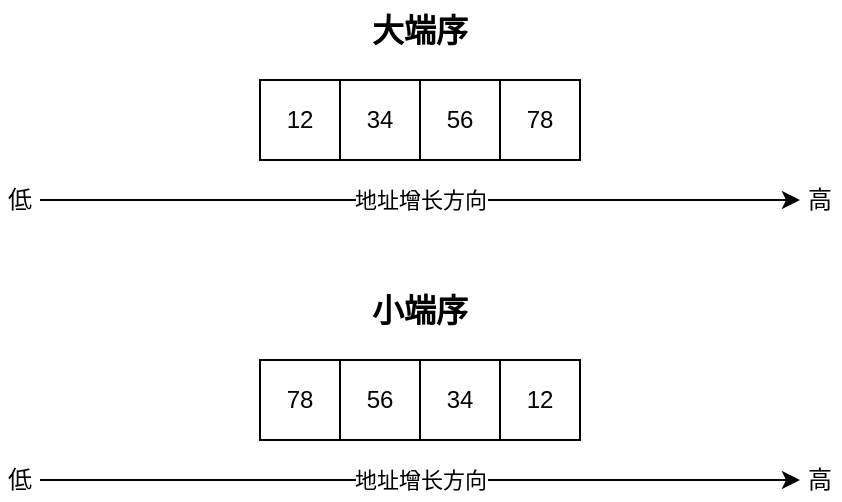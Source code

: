 <mxfile version="17.4.5" type="github"><diagram id="eBQPCb0YlvUGK7OCcRBO" name="第 1 页"><mxGraphModel dx="1420" dy="762" grid="1" gridSize="10" guides="1" tooltips="1" connect="1" arrows="1" fold="1" page="1" pageScale="1" pageWidth="2336" pageHeight="1654" math="0" shadow="0"><root><mxCell id="0"/><mxCell id="1" parent="0"/><mxCell id="uqI-usWITCYmONnhEh7c-1" value="" style="shape=table;startSize=0;container=1;collapsible=0;childLayout=tableLayout;" parent="1" vertex="1"><mxGeometry x="560" y="400" width="160" height="40" as="geometry"/></mxCell><mxCell id="uqI-usWITCYmONnhEh7c-2" value="" style="shape=tableRow;horizontal=0;startSize=0;swimlaneHead=0;swimlaneBody=0;top=0;left=0;bottom=0;right=0;collapsible=0;dropTarget=0;fillColor=none;points=[[0,0.5],[1,0.5]];portConstraint=eastwest;" parent="uqI-usWITCYmONnhEh7c-1" vertex="1"><mxGeometry width="160" height="40" as="geometry"/></mxCell><mxCell id="uqI-usWITCYmONnhEh7c-3" value="12" style="shape=partialRectangle;html=1;whiteSpace=wrap;connectable=0;overflow=hidden;fillColor=none;top=0;left=0;bottom=0;right=0;pointerEvents=1;" parent="uqI-usWITCYmONnhEh7c-2" vertex="1"><mxGeometry width="40" height="40" as="geometry"><mxRectangle width="40" height="40" as="alternateBounds"/></mxGeometry></mxCell><mxCell id="uqI-usWITCYmONnhEh7c-4" value="34" style="shape=partialRectangle;html=1;whiteSpace=wrap;connectable=0;overflow=hidden;fillColor=none;top=0;left=0;bottom=0;right=0;pointerEvents=1;" parent="uqI-usWITCYmONnhEh7c-2" vertex="1"><mxGeometry x="40" width="40" height="40" as="geometry"><mxRectangle width="40" height="40" as="alternateBounds"/></mxGeometry></mxCell><mxCell id="uqI-usWITCYmONnhEh7c-5" value="56" style="shape=partialRectangle;html=1;whiteSpace=wrap;connectable=0;overflow=hidden;fillColor=none;top=0;left=0;bottom=0;right=0;pointerEvents=1;" parent="uqI-usWITCYmONnhEh7c-2" vertex="1"><mxGeometry x="80" width="40" height="40" as="geometry"><mxRectangle width="40" height="40" as="alternateBounds"/></mxGeometry></mxCell><mxCell id="uqI-usWITCYmONnhEh7c-6" value="78" style="shape=partialRectangle;html=1;whiteSpace=wrap;connectable=0;overflow=hidden;fillColor=none;top=0;left=0;bottom=0;right=0;pointerEvents=1;" parent="uqI-usWITCYmONnhEh7c-2" vertex="1"><mxGeometry x="120" width="40" height="40" as="geometry"><mxRectangle width="40" height="40" as="alternateBounds"/></mxGeometry></mxCell><mxCell id="uqI-usWITCYmONnhEh7c-31" value="地址增长方向" style="endArrow=classic;html=1;rounded=0;" parent="1" edge="1"><mxGeometry width="50" height="50" relative="1" as="geometry"><mxPoint x="450" y="460" as="sourcePoint"/><mxPoint x="830" y="460" as="targetPoint"/></mxGeometry></mxCell><mxCell id="uqI-usWITCYmONnhEh7c-32" value="低" style="text;html=1;strokeColor=none;fillColor=none;align=center;verticalAlign=middle;whiteSpace=wrap;rounded=0;" parent="1" vertex="1"><mxGeometry x="430" y="450" width="20" height="20" as="geometry"/></mxCell><mxCell id="uqI-usWITCYmONnhEh7c-33" value="高" style="text;html=1;strokeColor=none;fillColor=none;align=center;verticalAlign=middle;whiteSpace=wrap;rounded=0;" parent="1" vertex="1"><mxGeometry x="830" y="450" width="20" height="20" as="geometry"/></mxCell><mxCell id="uqI-usWITCYmONnhEh7c-34" value="&lt;b style=&quot;font-size: 16px;&quot;&gt;大端序&lt;/b&gt;" style="text;html=1;strokeColor=none;fillColor=none;align=center;verticalAlign=middle;whiteSpace=wrap;rounded=0;fontSize=16;" parent="1" vertex="1"><mxGeometry x="610" y="360" width="60" height="30" as="geometry"/></mxCell><mxCell id="uqI-usWITCYmONnhEh7c-35" value="" style="shape=table;startSize=0;container=1;collapsible=0;childLayout=tableLayout;" parent="1" vertex="1"><mxGeometry x="560" y="540" width="160" height="40" as="geometry"/></mxCell><mxCell id="uqI-usWITCYmONnhEh7c-36" value="" style="shape=tableRow;horizontal=0;startSize=0;swimlaneHead=0;swimlaneBody=0;top=0;left=0;bottom=0;right=0;collapsible=0;dropTarget=0;fillColor=none;points=[[0,0.5],[1,0.5]];portConstraint=eastwest;" parent="uqI-usWITCYmONnhEh7c-35" vertex="1"><mxGeometry width="160" height="40" as="geometry"/></mxCell><mxCell id="uqI-usWITCYmONnhEh7c-37" value="78" style="shape=partialRectangle;html=1;whiteSpace=wrap;connectable=0;overflow=hidden;fillColor=none;top=0;left=0;bottom=0;right=0;pointerEvents=1;" parent="uqI-usWITCYmONnhEh7c-36" vertex="1"><mxGeometry width="40" height="40" as="geometry"><mxRectangle width="40" height="40" as="alternateBounds"/></mxGeometry></mxCell><mxCell id="uqI-usWITCYmONnhEh7c-38" value="56" style="shape=partialRectangle;html=1;whiteSpace=wrap;connectable=0;overflow=hidden;fillColor=none;top=0;left=0;bottom=0;right=0;pointerEvents=1;" parent="uqI-usWITCYmONnhEh7c-36" vertex="1"><mxGeometry x="40" width="40" height="40" as="geometry"><mxRectangle width="40" height="40" as="alternateBounds"/></mxGeometry></mxCell><mxCell id="uqI-usWITCYmONnhEh7c-39" value="34" style="shape=partialRectangle;html=1;whiteSpace=wrap;connectable=0;overflow=hidden;fillColor=none;top=0;left=0;bottom=0;right=0;pointerEvents=1;" parent="uqI-usWITCYmONnhEh7c-36" vertex="1"><mxGeometry x="80" width="40" height="40" as="geometry"><mxRectangle width="40" height="40" as="alternateBounds"/></mxGeometry></mxCell><mxCell id="uqI-usWITCYmONnhEh7c-40" value="12" style="shape=partialRectangle;html=1;whiteSpace=wrap;connectable=0;overflow=hidden;fillColor=none;top=0;left=0;bottom=0;right=0;pointerEvents=1;" parent="uqI-usWITCYmONnhEh7c-36" vertex="1"><mxGeometry x="120" width="40" height="40" as="geometry"><mxRectangle width="40" height="40" as="alternateBounds"/></mxGeometry></mxCell><mxCell id="uqI-usWITCYmONnhEh7c-41" value="地址增长方向" style="endArrow=classic;html=1;rounded=0;" parent="1" edge="1"><mxGeometry width="50" height="50" relative="1" as="geometry"><mxPoint x="450" y="600" as="sourcePoint"/><mxPoint x="830" y="600" as="targetPoint"/></mxGeometry></mxCell><mxCell id="uqI-usWITCYmONnhEh7c-42" value="低" style="text;html=1;strokeColor=none;fillColor=none;align=center;verticalAlign=middle;whiteSpace=wrap;rounded=0;" parent="1" vertex="1"><mxGeometry x="430" y="590" width="20" height="20" as="geometry"/></mxCell><mxCell id="uqI-usWITCYmONnhEh7c-43" value="高" style="text;html=1;strokeColor=none;fillColor=none;align=center;verticalAlign=middle;whiteSpace=wrap;rounded=0;" parent="1" vertex="1"><mxGeometry x="830" y="590" width="20" height="20" as="geometry"/></mxCell><mxCell id="uqI-usWITCYmONnhEh7c-44" value="&lt;b style=&quot;font-size: 16px&quot;&gt;小端序&lt;/b&gt;" style="text;html=1;strokeColor=none;fillColor=none;align=center;verticalAlign=middle;whiteSpace=wrap;rounded=0;fontSize=16;" parent="1" vertex="1"><mxGeometry x="610" y="500" width="60" height="30" as="geometry"/></mxCell></root></mxGraphModel></diagram></mxfile>